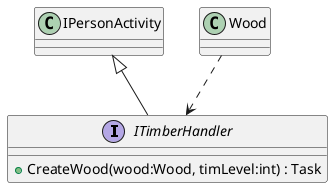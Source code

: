 @startuml
interface ITimberHandler {
    + CreateWood(wood:Wood, timLevel:int) : Task
}
IPersonActivity <|-- ITimberHandler
Wood ..> ITimberHandler
@enduml
